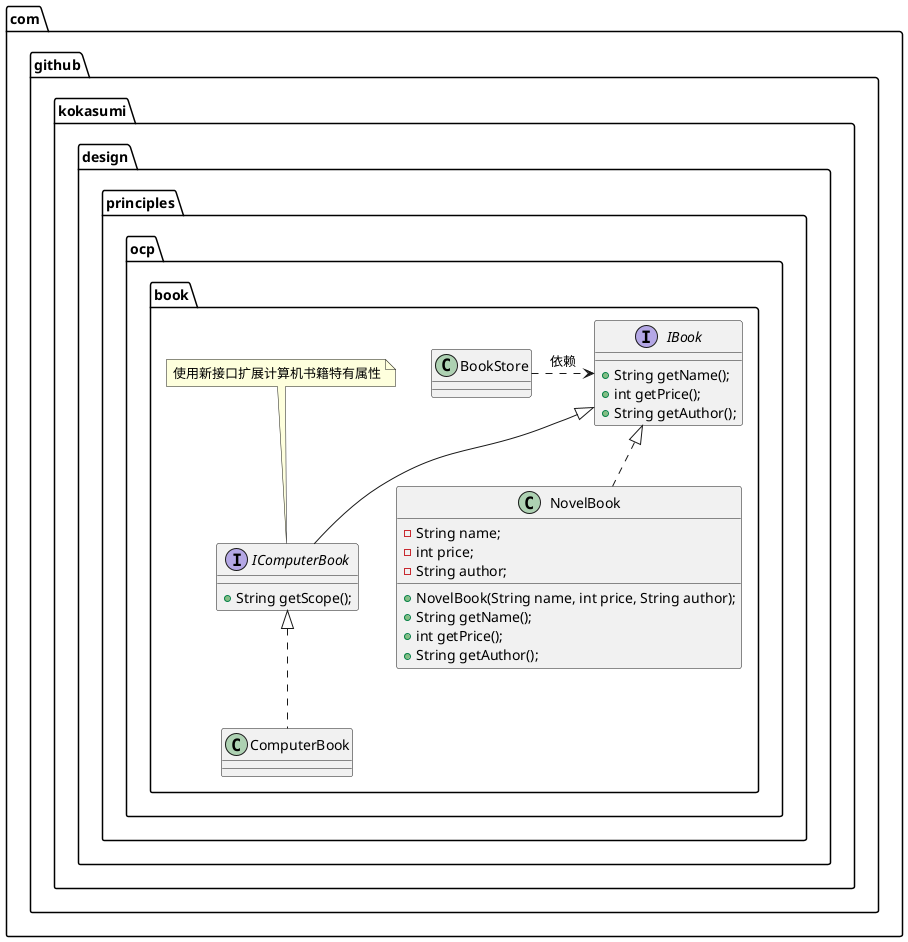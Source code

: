 @startuml
package com.github.kokasumi.design.principles.ocp.book {
    interface IBook {
        + String getName();
        + int getPrice();
        + String getAuthor();
    }
    class NovelBook implements IBook {
        - String name;
        - int price;
        - String author;
        + NovelBook(String name, int price, String author);
        + String getName();
        + int getPrice();
        + String getAuthor();
    }
    class BookStore {
    }
    IBook <...left  BookStore: 依赖
    interface IComputerBook extends IBook{
        + String getScope();
    }
    note top of IComputerBook: 使用新接口扩展计算机书籍特有属性
    class ComputerBook implements IComputerBook{}
}
@enduml